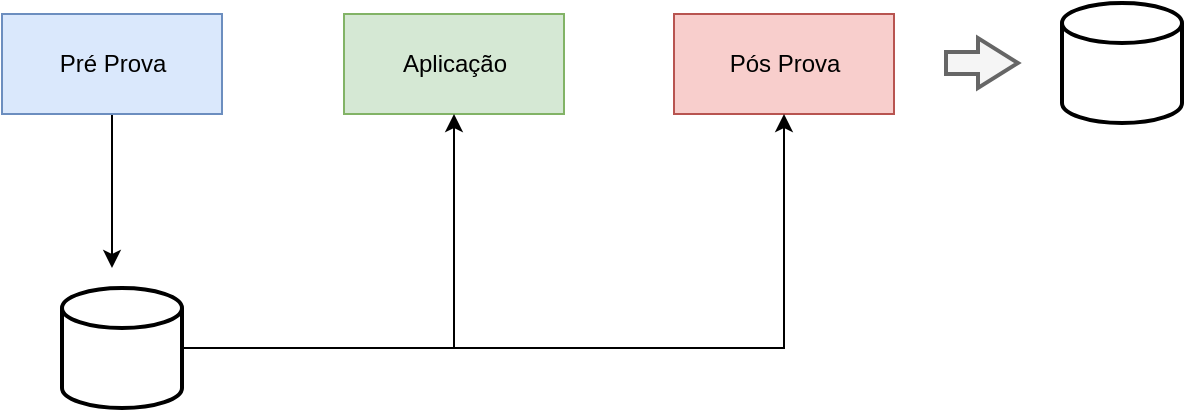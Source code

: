 <mxfile version="10.4.7" type="github"><diagram id="-8QXjVdTGxZbAlCRg31P" name="Page-1"><mxGraphModel dx="757" dy="461" grid="1" gridSize="10" guides="1" tooltips="1" connect="1" arrows="1" fold="1" page="1" pageScale="1" pageWidth="850" pageHeight="1100" math="0" shadow="0"><root><mxCell id="0"/><mxCell id="1" parent="0"/><mxCell id="OLnGJimHF60frV5bCQCR-8" value="" style="edgeStyle=orthogonalEdgeStyle;rounded=0;orthogonalLoop=1;jettySize=auto;html=1;" edge="1" parent="1" source="OLnGJimHF60frV5bCQCR-3"><mxGeometry relative="1" as="geometry"><mxPoint x="75" y="150" as="targetPoint"/></mxGeometry></mxCell><mxCell id="OLnGJimHF60frV5bCQCR-3" value="Pré Prova" style="html=1;fillColor=#dae8fc;strokeColor=#6c8ebf;" vertex="1" parent="1"><mxGeometry x="20" y="23" width="110" height="50" as="geometry"/></mxCell><mxCell id="OLnGJimHF60frV5bCQCR-4" value="Aplicação" style="html=1;fillColor=#d5e8d4;strokeColor=#82b366;" vertex="1" parent="1"><mxGeometry x="191" y="23" width="110" height="50" as="geometry"/></mxCell><mxCell id="OLnGJimHF60frV5bCQCR-5" value="Pós Prova" style="html=1;fillColor=#f8cecc;strokeColor=#b85450;" vertex="1" parent="1"><mxGeometry x="356" y="23" width="110" height="50" as="geometry"/></mxCell><mxCell id="OLnGJimHF60frV5bCQCR-10" value="" style="edgeStyle=orthogonalEdgeStyle;rounded=0;orthogonalLoop=1;jettySize=auto;html=1;" edge="1" parent="1" source="OLnGJimHF60frV5bCQCR-6" target="OLnGJimHF60frV5bCQCR-4"><mxGeometry relative="1" as="geometry"><mxPoint x="190" y="190" as="targetPoint"/></mxGeometry></mxCell><mxCell id="OLnGJimHF60frV5bCQCR-12" value="" style="edgeStyle=orthogonalEdgeStyle;rounded=0;orthogonalLoop=1;jettySize=auto;html=1;entryX=0.5;entryY=1;entryDx=0;entryDy=0;" edge="1" parent="1" source="OLnGJimHF60frV5bCQCR-6" target="OLnGJimHF60frV5bCQCR-5"><mxGeometry relative="1" as="geometry"><mxPoint x="520" y="70" as="targetPoint"/></mxGeometry></mxCell><mxCell id="OLnGJimHF60frV5bCQCR-6" value="" style="strokeWidth=2;html=1;shape=mxgraph.flowchart.database;whiteSpace=wrap;" vertex="1" parent="1"><mxGeometry x="50" y="160" width="60" height="60" as="geometry"/></mxCell><mxCell id="OLnGJimHF60frV5bCQCR-13" value="" style="strokeWidth=2;html=1;shape=mxgraph.flowchart.database;whiteSpace=wrap;" vertex="1" parent="1"><mxGeometry x="550" y="17.5" width="60" height="60" as="geometry"/></mxCell><mxCell id="OLnGJimHF60frV5bCQCR-14" value="" style="verticalLabelPosition=bottom;verticalAlign=top;html=1;strokeWidth=2;shape=mxgraph.arrows2.arrow;dy=0.56;dx=20;notch=0;fillColor=#f5f5f5;strokeColor=#666666;fontColor=#333333;" vertex="1" parent="1"><mxGeometry x="492" y="35" width="36" height="25" as="geometry"/></mxCell></root></mxGraphModel></diagram></mxfile>